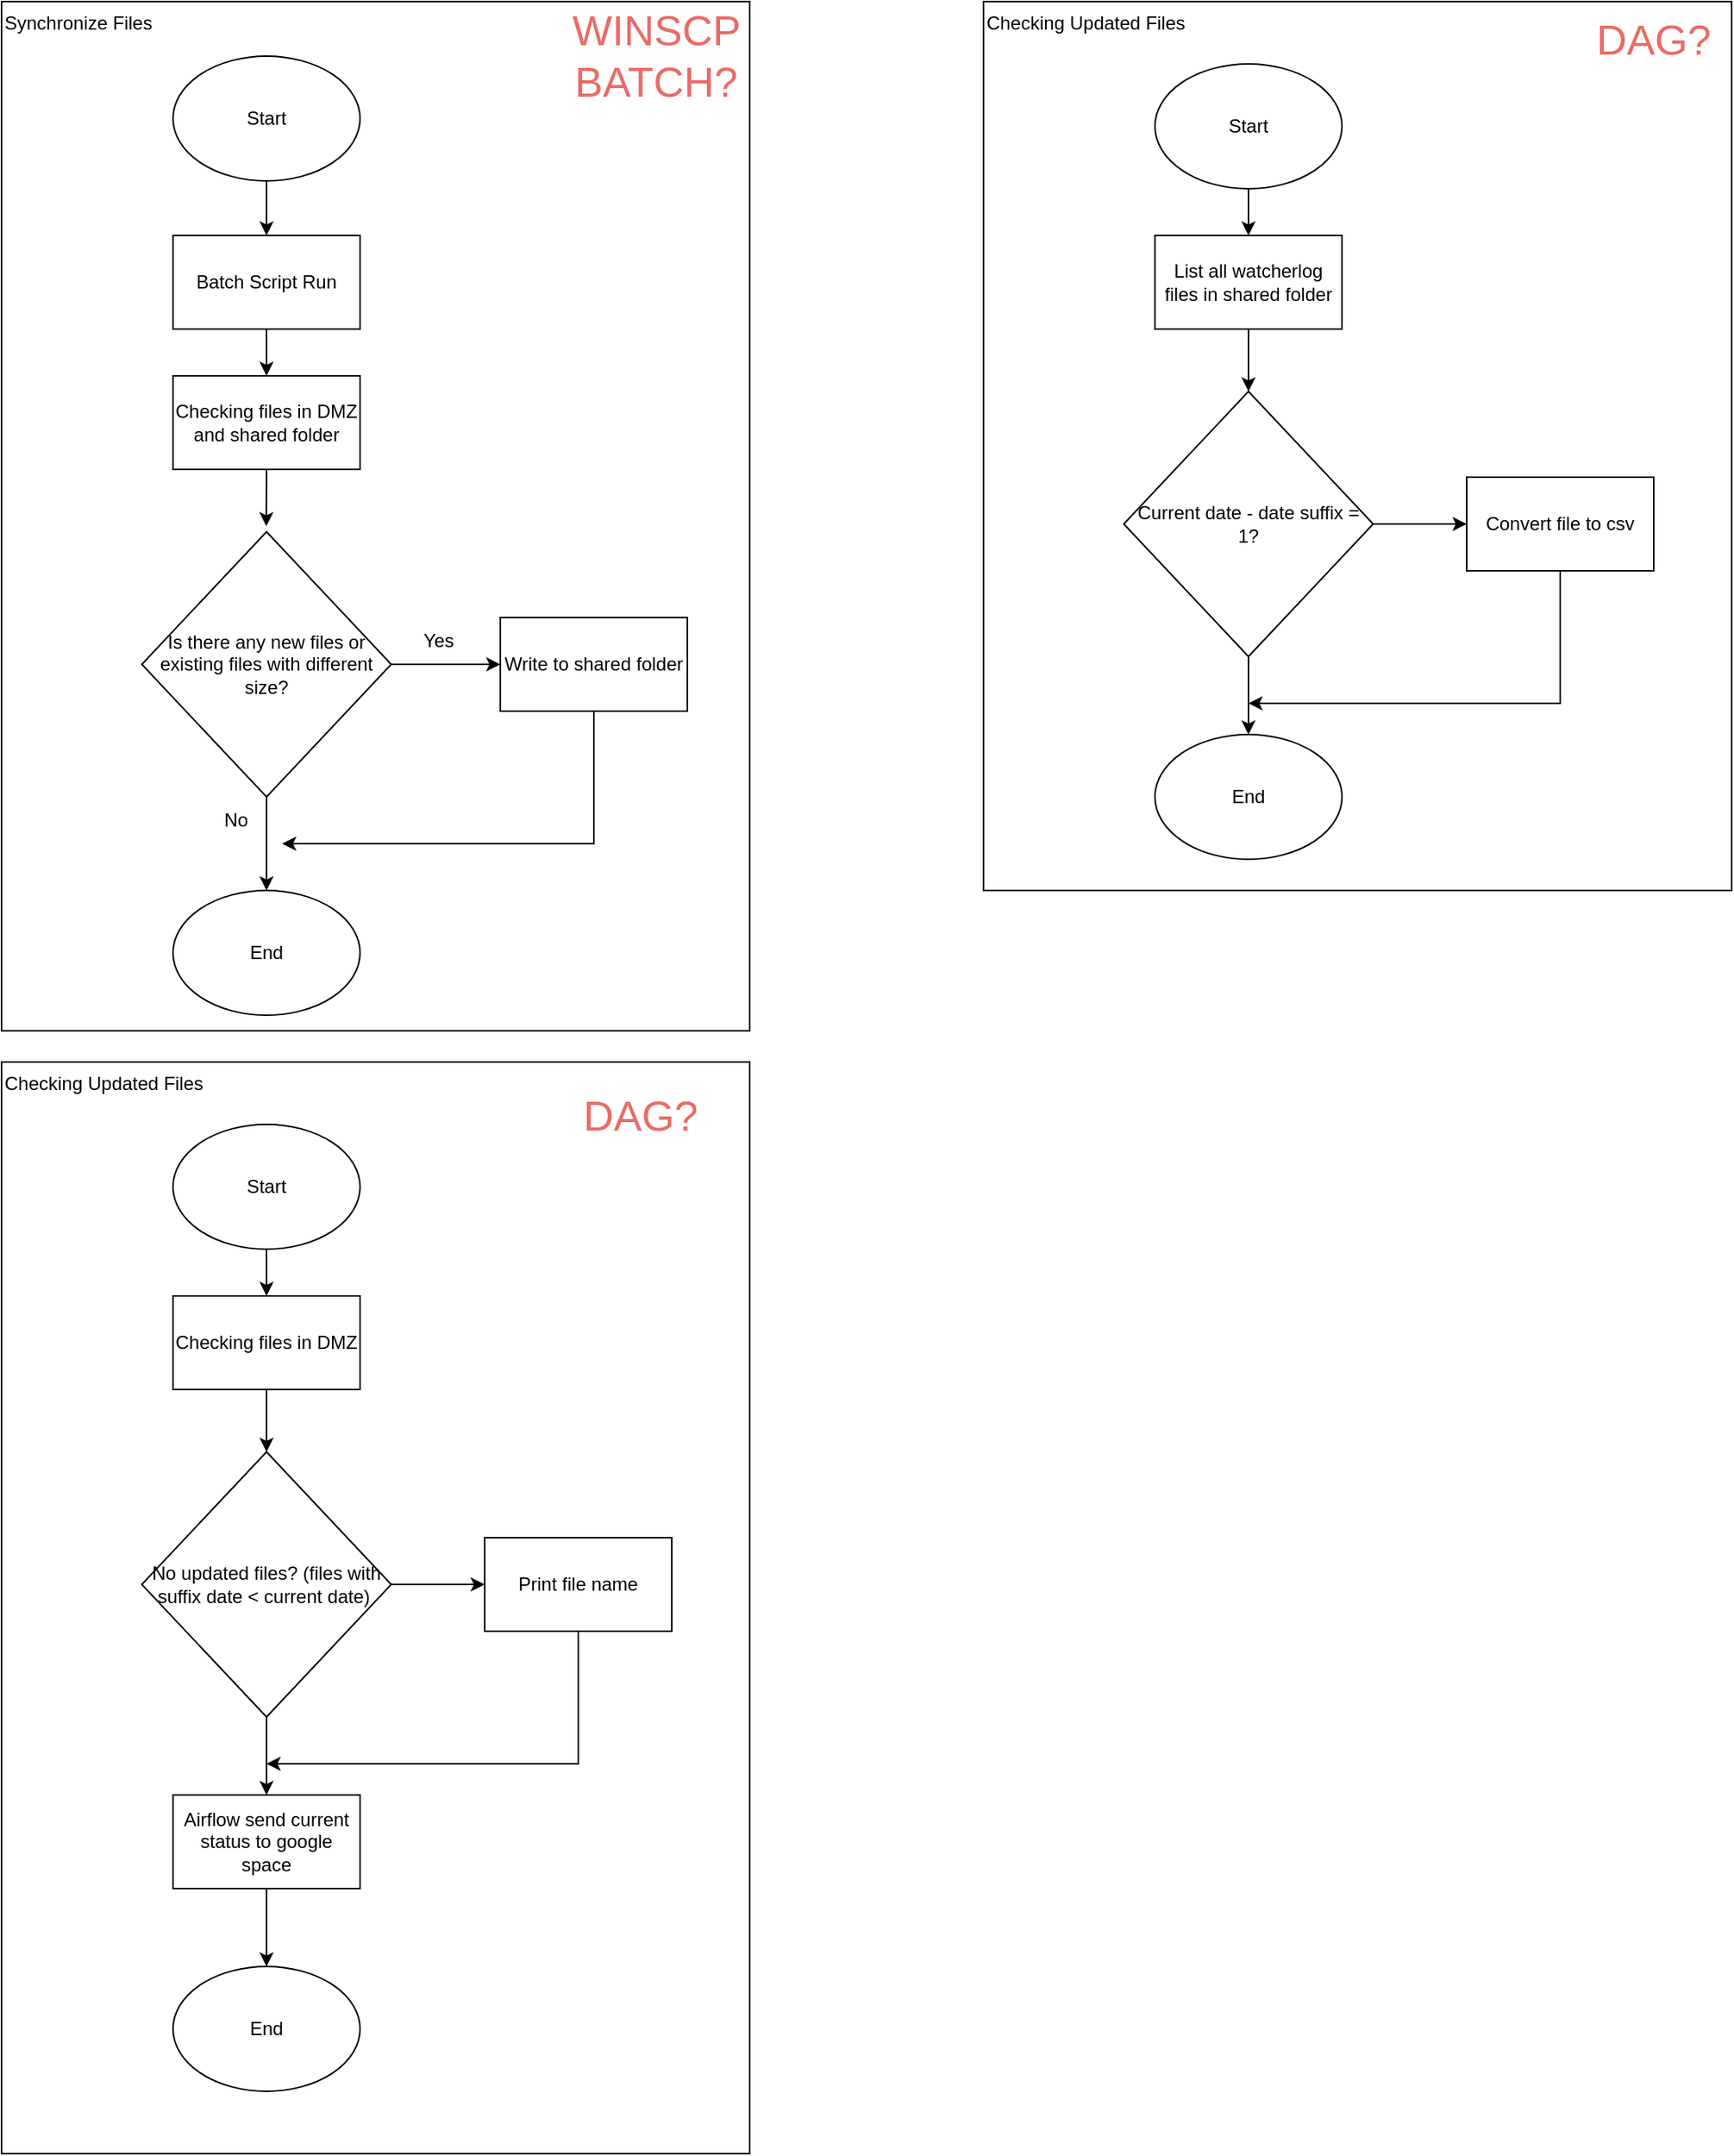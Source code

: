 <mxfile version="21.2.1" type="device" pages="2">
  <diagram name="Initial Process" id="vdaJ3EvHfCWSbSH_QDfO">
    <mxGraphModel dx="1036" dy="702" grid="1" gridSize="10" guides="1" tooltips="1" connect="1" arrows="1" fold="1" page="1" pageScale="1" pageWidth="850" pageHeight="1100" math="0" shadow="0">
      <root>
        <mxCell id="0" />
        <mxCell id="1" parent="0" />
        <mxCell id="zV9Ud5PP8url5QIXlDzG-21" value="Checking Updated Files" style="rounded=0;whiteSpace=wrap;html=1;fillColor=none;align=left;verticalAlign=top;" parent="1" vertex="1">
          <mxGeometry x="10" y="690" width="480" height="700" as="geometry" />
        </mxCell>
        <mxCell id="zV9Ud5PP8url5QIXlDzG-20" value="Synchronize Files" style="rounded=0;whiteSpace=wrap;html=1;fillColor=none;align=left;verticalAlign=top;" parent="1" vertex="1">
          <mxGeometry x="10" y="10" width="480" height="660" as="geometry" />
        </mxCell>
        <mxCell id="zV9Ud5PP8url5QIXlDzG-9" style="edgeStyle=orthogonalEdgeStyle;rounded=0;orthogonalLoop=1;jettySize=auto;html=1;exitX=0.5;exitY=1;exitDx=0;exitDy=0;entryX=0.5;entryY=0;entryDx=0;entryDy=0;" parent="1" source="zV9Ud5PP8url5QIXlDzG-2" target="zV9Ud5PP8url5QIXlDzG-4" edge="1">
          <mxGeometry relative="1" as="geometry" />
        </mxCell>
        <mxCell id="zV9Ud5PP8url5QIXlDzG-2" value="Batch Script Run" style="rounded=0;whiteSpace=wrap;html=1;" parent="1" vertex="1">
          <mxGeometry x="120" y="160" width="120" height="60" as="geometry" />
        </mxCell>
        <mxCell id="zV9Ud5PP8url5QIXlDzG-10" style="edgeStyle=orthogonalEdgeStyle;rounded=0;orthogonalLoop=1;jettySize=auto;html=1;exitX=0.5;exitY=1;exitDx=0;exitDy=0;entryX=0.499;entryY=-0.021;entryDx=0;entryDy=0;entryPerimeter=0;" parent="1" source="zV9Ud5PP8url5QIXlDzG-4" target="zV9Ud5PP8url5QIXlDzG-6" edge="1">
          <mxGeometry relative="1" as="geometry" />
        </mxCell>
        <mxCell id="zV9Ud5PP8url5QIXlDzG-4" value="Checking files in DMZ and shared folder" style="rounded=0;whiteSpace=wrap;html=1;" parent="1" vertex="1">
          <mxGeometry x="120" y="250" width="120" height="60" as="geometry" />
        </mxCell>
        <mxCell id="zV9Ud5PP8url5QIXlDzG-11" style="edgeStyle=orthogonalEdgeStyle;rounded=0;orthogonalLoop=1;jettySize=auto;html=1;exitX=1;exitY=0.5;exitDx=0;exitDy=0;entryX=0;entryY=0.5;entryDx=0;entryDy=0;" parent="1" source="zV9Ud5PP8url5QIXlDzG-6" target="zV9Ud5PP8url5QIXlDzG-8" edge="1">
          <mxGeometry relative="1" as="geometry" />
        </mxCell>
        <mxCell id="zV9Ud5PP8url5QIXlDzG-15" style="edgeStyle=orthogonalEdgeStyle;rounded=0;orthogonalLoop=1;jettySize=auto;html=1;exitX=0.5;exitY=1;exitDx=0;exitDy=0;entryX=0.5;entryY=0;entryDx=0;entryDy=0;" parent="1" source="zV9Ud5PP8url5QIXlDzG-6" target="zV9Ud5PP8url5QIXlDzG-14" edge="1">
          <mxGeometry relative="1" as="geometry" />
        </mxCell>
        <mxCell id="zV9Ud5PP8url5QIXlDzG-6" value="Is there any new files or existing files with different size?" style="rhombus;whiteSpace=wrap;html=1;" parent="1" vertex="1">
          <mxGeometry x="100" y="350" width="160" height="170" as="geometry" />
        </mxCell>
        <mxCell id="zV9Ud5PP8url5QIXlDzG-16" style="edgeStyle=orthogonalEdgeStyle;rounded=0;orthogonalLoop=1;jettySize=auto;html=1;exitX=0.5;exitY=1;exitDx=0;exitDy=0;" parent="1" source="zV9Ud5PP8url5QIXlDzG-8" edge="1">
          <mxGeometry relative="1" as="geometry">
            <mxPoint x="190" y="550" as="targetPoint" />
            <Array as="points">
              <mxPoint x="390" y="550" />
            </Array>
          </mxGeometry>
        </mxCell>
        <mxCell id="zV9Ud5PP8url5QIXlDzG-8" value="Write to shared folder" style="rounded=0;whiteSpace=wrap;html=1;" parent="1" vertex="1">
          <mxGeometry x="330" y="405" width="120" height="60" as="geometry" />
        </mxCell>
        <mxCell id="zV9Ud5PP8url5QIXlDzG-13" style="edgeStyle=orthogonalEdgeStyle;rounded=0;orthogonalLoop=1;jettySize=auto;html=1;exitX=0.5;exitY=1;exitDx=0;exitDy=0;entryX=0.5;entryY=0;entryDx=0;entryDy=0;" parent="1" source="zV9Ud5PP8url5QIXlDzG-12" target="zV9Ud5PP8url5QIXlDzG-2" edge="1">
          <mxGeometry relative="1" as="geometry" />
        </mxCell>
        <mxCell id="zV9Ud5PP8url5QIXlDzG-12" value="Start" style="ellipse;whiteSpace=wrap;html=1;" parent="1" vertex="1">
          <mxGeometry x="120" y="45" width="120" height="80" as="geometry" />
        </mxCell>
        <mxCell id="zV9Ud5PP8url5QIXlDzG-14" value="End" style="ellipse;whiteSpace=wrap;html=1;" parent="1" vertex="1">
          <mxGeometry x="120" y="580" width="120" height="80" as="geometry" />
        </mxCell>
        <mxCell id="zV9Ud5PP8url5QIXlDzG-17" value="Yes" style="text;html=1;align=center;verticalAlign=middle;resizable=0;points=[];autosize=1;strokeColor=none;fillColor=none;" parent="1" vertex="1">
          <mxGeometry x="270" y="405" width="40" height="30" as="geometry" />
        </mxCell>
        <mxCell id="zV9Ud5PP8url5QIXlDzG-18" value="No" style="text;html=1;align=center;verticalAlign=middle;resizable=0;points=[];autosize=1;strokeColor=none;fillColor=none;" parent="1" vertex="1">
          <mxGeometry x="140" y="520" width="40" height="30" as="geometry" />
        </mxCell>
        <mxCell id="zV9Ud5PP8url5QIXlDzG-24" style="edgeStyle=orthogonalEdgeStyle;rounded=0;orthogonalLoop=1;jettySize=auto;html=1;entryX=0.5;entryY=0;entryDx=0;entryDy=0;" parent="1" source="zV9Ud5PP8url5QIXlDzG-22" target="zV9Ud5PP8url5QIXlDzG-23" edge="1">
          <mxGeometry relative="1" as="geometry" />
        </mxCell>
        <mxCell id="zV9Ud5PP8url5QIXlDzG-22" value="Start" style="ellipse;whiteSpace=wrap;html=1;" parent="1" vertex="1">
          <mxGeometry x="120" y="730" width="120" height="80" as="geometry" />
        </mxCell>
        <mxCell id="zV9Ud5PP8url5QIXlDzG-26" style="edgeStyle=orthogonalEdgeStyle;rounded=0;orthogonalLoop=1;jettySize=auto;html=1;exitX=0.5;exitY=1;exitDx=0;exitDy=0;entryX=0.5;entryY=0;entryDx=0;entryDy=0;" parent="1" source="zV9Ud5PP8url5QIXlDzG-23" target="zV9Ud5PP8url5QIXlDzG-25" edge="1">
          <mxGeometry relative="1" as="geometry" />
        </mxCell>
        <mxCell id="zV9Ud5PP8url5QIXlDzG-23" value="Checking files in DMZ" style="rounded=0;whiteSpace=wrap;html=1;" parent="1" vertex="1">
          <mxGeometry x="120" y="840" width="120" height="60" as="geometry" />
        </mxCell>
        <mxCell id="zV9Ud5PP8url5QIXlDzG-28" style="edgeStyle=orthogonalEdgeStyle;rounded=0;orthogonalLoop=1;jettySize=auto;html=1;exitX=1;exitY=0.5;exitDx=0;exitDy=0;entryX=0;entryY=0.5;entryDx=0;entryDy=0;" parent="1" source="zV9Ud5PP8url5QIXlDzG-25" target="zV9Ud5PP8url5QIXlDzG-27" edge="1">
          <mxGeometry relative="1" as="geometry" />
        </mxCell>
        <mxCell id="zV9Ud5PP8url5QIXlDzG-31" style="edgeStyle=orthogonalEdgeStyle;rounded=0;orthogonalLoop=1;jettySize=auto;html=1;exitX=0.5;exitY=1;exitDx=0;exitDy=0;entryX=0.5;entryY=0;entryDx=0;entryDy=0;" parent="1" source="zV9Ud5PP8url5QIXlDzG-25" target="zV9Ud5PP8url5QIXlDzG-30" edge="1">
          <mxGeometry relative="1" as="geometry" />
        </mxCell>
        <mxCell id="zV9Ud5PP8url5QIXlDzG-25" value="No updated files? (files with suffix date &amp;lt; current date)&amp;nbsp;" style="rhombus;whiteSpace=wrap;html=1;" parent="1" vertex="1">
          <mxGeometry x="100" y="940" width="160" height="170" as="geometry" />
        </mxCell>
        <mxCell id="zV9Ud5PP8url5QIXlDzG-33" style="edgeStyle=orthogonalEdgeStyle;rounded=0;orthogonalLoop=1;jettySize=auto;html=1;exitX=0.5;exitY=1;exitDx=0;exitDy=0;" parent="1" source="zV9Ud5PP8url5QIXlDzG-27" edge="1">
          <mxGeometry relative="1" as="geometry">
            <mxPoint x="180" y="1140" as="targetPoint" />
            <Array as="points">
              <mxPoint x="380" y="1140" />
            </Array>
          </mxGeometry>
        </mxCell>
        <mxCell id="zV9Ud5PP8url5QIXlDzG-27" value="Print file name" style="rounded=0;whiteSpace=wrap;html=1;" parent="1" vertex="1">
          <mxGeometry x="320" y="995" width="120" height="60" as="geometry" />
        </mxCell>
        <mxCell id="zV9Ud5PP8url5QIXlDzG-29" value="End" style="ellipse;whiteSpace=wrap;html=1;" parent="1" vertex="1">
          <mxGeometry x="120" y="1270" width="120" height="80" as="geometry" />
        </mxCell>
        <mxCell id="zV9Ud5PP8url5QIXlDzG-32" style="edgeStyle=orthogonalEdgeStyle;rounded=0;orthogonalLoop=1;jettySize=auto;html=1;exitX=0.5;exitY=1;exitDx=0;exitDy=0;entryX=0.5;entryY=0;entryDx=0;entryDy=0;" parent="1" source="zV9Ud5PP8url5QIXlDzG-30" target="zV9Ud5PP8url5QIXlDzG-29" edge="1">
          <mxGeometry relative="1" as="geometry" />
        </mxCell>
        <mxCell id="zV9Ud5PP8url5QIXlDzG-30" value="Airflow send current status to google space" style="rounded=0;whiteSpace=wrap;html=1;" parent="1" vertex="1">
          <mxGeometry x="120" y="1160" width="120" height="60" as="geometry" />
        </mxCell>
        <mxCell id="7VDQsJz9bwBP_WR-1ecP-2" value="Checking Updated Files" style="rounded=0;whiteSpace=wrap;html=1;fillColor=none;align=left;verticalAlign=top;" parent="1" vertex="1">
          <mxGeometry x="640" y="10" width="480" height="570" as="geometry" />
        </mxCell>
        <mxCell id="7VDQsJz9bwBP_WR-1ecP-3" style="edgeStyle=orthogonalEdgeStyle;rounded=0;orthogonalLoop=1;jettySize=auto;html=1;entryX=0.5;entryY=0;entryDx=0;entryDy=0;" parent="1" source="7VDQsJz9bwBP_WR-1ecP-4" target="7VDQsJz9bwBP_WR-1ecP-6" edge="1">
          <mxGeometry relative="1" as="geometry" />
        </mxCell>
        <mxCell id="7VDQsJz9bwBP_WR-1ecP-4" value="Start" style="ellipse;whiteSpace=wrap;html=1;" parent="1" vertex="1">
          <mxGeometry x="750" y="50" width="120" height="80" as="geometry" />
        </mxCell>
        <mxCell id="7VDQsJz9bwBP_WR-1ecP-5" style="edgeStyle=orthogonalEdgeStyle;rounded=0;orthogonalLoop=1;jettySize=auto;html=1;exitX=0.5;exitY=1;exitDx=0;exitDy=0;entryX=0.5;entryY=0;entryDx=0;entryDy=0;" parent="1" source="7VDQsJz9bwBP_WR-1ecP-6" target="7VDQsJz9bwBP_WR-1ecP-9" edge="1">
          <mxGeometry relative="1" as="geometry" />
        </mxCell>
        <mxCell id="7VDQsJz9bwBP_WR-1ecP-6" value="List all watcherlog files in shared folder" style="rounded=0;whiteSpace=wrap;html=1;" parent="1" vertex="1">
          <mxGeometry x="750" y="160" width="120" height="60" as="geometry" />
        </mxCell>
        <mxCell id="7VDQsJz9bwBP_WR-1ecP-7" style="edgeStyle=orthogonalEdgeStyle;rounded=0;orthogonalLoop=1;jettySize=auto;html=1;exitX=1;exitY=0.5;exitDx=0;exitDy=0;entryX=0;entryY=0.5;entryDx=0;entryDy=0;" parent="1" source="7VDQsJz9bwBP_WR-1ecP-9" target="7VDQsJz9bwBP_WR-1ecP-11" edge="1">
          <mxGeometry relative="1" as="geometry" />
        </mxCell>
        <mxCell id="7VDQsJz9bwBP_WR-1ecP-8" style="edgeStyle=orthogonalEdgeStyle;rounded=0;orthogonalLoop=1;jettySize=auto;html=1;exitX=0.5;exitY=1;exitDx=0;exitDy=0;entryX=0.5;entryY=0;entryDx=0;entryDy=0;" parent="1" source="7VDQsJz9bwBP_WR-1ecP-9" edge="1">
          <mxGeometry relative="1" as="geometry">
            <mxPoint x="810" y="480" as="targetPoint" />
          </mxGeometry>
        </mxCell>
        <mxCell id="7VDQsJz9bwBP_WR-1ecP-9" value="Current date - date suffix = 1?" style="rhombus;whiteSpace=wrap;html=1;" parent="1" vertex="1">
          <mxGeometry x="730" y="260" width="160" height="170" as="geometry" />
        </mxCell>
        <mxCell id="7VDQsJz9bwBP_WR-1ecP-10" style="edgeStyle=orthogonalEdgeStyle;rounded=0;orthogonalLoop=1;jettySize=auto;html=1;exitX=0.5;exitY=1;exitDx=0;exitDy=0;" parent="1" source="7VDQsJz9bwBP_WR-1ecP-11" edge="1">
          <mxGeometry relative="1" as="geometry">
            <mxPoint x="810" y="460" as="targetPoint" />
            <Array as="points">
              <mxPoint x="1010" y="460" />
            </Array>
          </mxGeometry>
        </mxCell>
        <mxCell id="7VDQsJz9bwBP_WR-1ecP-11" value="Convert file to csv" style="rounded=0;whiteSpace=wrap;html=1;" parent="1" vertex="1">
          <mxGeometry x="950" y="315" width="120" height="60" as="geometry" />
        </mxCell>
        <mxCell id="7VDQsJz9bwBP_WR-1ecP-12" value="End" style="ellipse;whiteSpace=wrap;html=1;" parent="1" vertex="1">
          <mxGeometry x="750" y="480" width="120" height="80" as="geometry" />
        </mxCell>
        <mxCell id="NMtyrQL3O0y4Qn0YQAsl-1" value="DAG?" style="text;html=1;strokeColor=none;fillColor=none;align=center;verticalAlign=middle;whiteSpace=wrap;rounded=0;fontSize=27;fontColor=#EA6B66;" parent="1" vertex="1">
          <mxGeometry x="390" y="710" width="60" height="30" as="geometry" />
        </mxCell>
        <mxCell id="NMtyrQL3O0y4Qn0YQAsl-3" value="DAG?" style="text;html=1;strokeColor=none;fillColor=none;align=center;verticalAlign=middle;whiteSpace=wrap;rounded=0;fontSize=27;fontColor=#EA6B66;" parent="1" vertex="1">
          <mxGeometry x="1040" y="20" width="60" height="30" as="geometry" />
        </mxCell>
        <mxCell id="NMtyrQL3O0y4Qn0YQAsl-4" value="WINSCP BATCH?" style="text;html=1;strokeColor=none;fillColor=none;align=center;verticalAlign=middle;whiteSpace=wrap;rounded=0;fontSize=27;fontColor=#EA6B66;" parent="1" vertex="1">
          <mxGeometry x="400" y="30" width="60" height="30" as="geometry" />
        </mxCell>
        <mxCell id="NMtyrQL3O0y4Qn0YQAsl-5" style="edgeStyle=orthogonalEdgeStyle;rounded=0;orthogonalLoop=1;jettySize=auto;html=1;exitX=0.5;exitY=1;exitDx=0;exitDy=0;" parent="1" source="NMtyrQL3O0y4Qn0YQAsl-4" target="NMtyrQL3O0y4Qn0YQAsl-4" edge="1">
          <mxGeometry relative="1" as="geometry" />
        </mxCell>
      </root>
    </mxGraphModel>
  </diagram>
  <diagram id="x7SjIeu34DlpcM9M73_w" name="Adjusted Process">
    <mxGraphModel dx="1036" dy="702" grid="1" gridSize="10" guides="1" tooltips="1" connect="1" arrows="1" fold="1" page="1" pageScale="1" pageWidth="827" pageHeight="1169" math="0" shadow="0">
      <root>
        <mxCell id="0" />
        <mxCell id="1" parent="0" />
        <mxCell id="oZAJdFqKgLhSF2tD3cAe-1" style="edgeStyle=orthogonalEdgeStyle;rounded=0;orthogonalLoop=1;jettySize=auto;html=1;exitX=1;exitY=0.5;exitDx=0;exitDy=0;entryX=0;entryY=0.5;entryDx=0;entryDy=0;startArrow=classic;startFill=1;" parent="1" source="F6AS2_zNUB0fPVcHo_s6-1" target="F6AS2_zNUB0fPVcHo_s6-2" edge="1">
          <mxGeometry relative="1" as="geometry" />
        </mxCell>
        <mxCell id="F6AS2_zNUB0fPVcHo_s6-1" value="DMZ" style="rounded=0;whiteSpace=wrap;html=1;" parent="1" vertex="1">
          <mxGeometry x="80" y="160" width="120" height="60" as="geometry" />
        </mxCell>
        <mxCell id="oZAJdFqKgLhSF2tD3cAe-2" style="edgeStyle=orthogonalEdgeStyle;rounded=0;orthogonalLoop=1;jettySize=auto;html=1;exitX=0.5;exitY=1;exitDx=0;exitDy=0;entryX=0.5;entryY=0;entryDx=0;entryDy=0;startArrow=classic;startFill=1;" parent="1" source="F6AS2_zNUB0fPVcHo_s6-2" target="F6AS2_zNUB0fPVcHo_s6-3" edge="1">
          <mxGeometry relative="1" as="geometry" />
        </mxCell>
        <mxCell id="F6AS2_zNUB0fPVcHo_s6-2" value="CADIT-VM&lt;br&gt;(192.168.7.102)" style="rounded=0;whiteSpace=wrap;html=1;" parent="1" vertex="1">
          <mxGeometry x="280" y="160" width="120" height="60" as="geometry" />
        </mxCell>
        <mxCell id="F6AS2_zNUB0fPVcHo_s6-3" value="Shared Folder&lt;br&gt;(10.2.20.16)" style="rounded=0;whiteSpace=wrap;html=1;" parent="1" vertex="1">
          <mxGeometry x="280" y="270" width="120" height="60" as="geometry" />
        </mxCell>
        <mxCell id="oZAJdFqKgLhSF2tD3cAe-3" value="vault.caditglobal.com*&lt;br&gt;(192.168.9.4)" style="rounded=0;whiteSpace=wrap;html=1;" parent="1" vertex="1">
          <mxGeometry x="480" y="161" width="120" height="60" as="geometry" />
        </mxCell>
        <mxCell id="oZAJdFqKgLhSF2tD3cAe-4" style="edgeStyle=orthogonalEdgeStyle;rounded=0;orthogonalLoop=1;jettySize=auto;html=1;exitX=1;exitY=0.5;exitDx=0;exitDy=0;entryX=0;entryY=0.5;entryDx=0;entryDy=0;" parent="1" source="F6AS2_zNUB0fPVcHo_s6-2" target="oZAJdFqKgLhSF2tD3cAe-3" edge="1">
          <mxGeometry relative="1" as="geometry" />
        </mxCell>
        <mxCell id="oZAJdFqKgLhSF2tD3cAe-6" value="1" style="ellipse;whiteSpace=wrap;html=1;aspect=fixed;fillColor=#f8cecc;strokeColor=#b85450;" parent="1" vertex="1">
          <mxGeometry x="226" y="145" width="30" height="30" as="geometry" />
        </mxCell>
        <mxCell id="oZAJdFqKgLhSF2tD3cAe-7" value="2" style="ellipse;whiteSpace=wrap;html=1;aspect=fixed;fillColor=#f8cecc;strokeColor=#b85450;" parent="1" vertex="1">
          <mxGeometry x="350" y="230" width="30" height="30" as="geometry" />
        </mxCell>
        <mxCell id="oZAJdFqKgLhSF2tD3cAe-8" value="4" style="ellipse;whiteSpace=wrap;html=1;aspect=fixed;fillColor=#f8cecc;strokeColor=#b85450;" parent="1" vertex="1">
          <mxGeometry x="445" y="155" width="30" height="30" as="geometry" />
        </mxCell>
        <mxCell id="OUDLL9XDyHF0HaofUt9m-1" value="SQL Server&lt;br&gt;(192.168.7.102)" style="shape=cylinder3;whiteSpace=wrap;html=1;boundedLbl=1;backgroundOutline=1;size=15;" parent="1" vertex="1">
          <mxGeometry x="495" y="251" width="90" height="110" as="geometry" />
        </mxCell>
        <mxCell id="OUDLL9XDyHF0HaofUt9m-2" style="edgeStyle=orthogonalEdgeStyle;rounded=0;orthogonalLoop=1;jettySize=auto;html=1;exitX=1;exitY=0.5;exitDx=0;exitDy=0;entryX=0;entryY=0.5;entryDx=0;entryDy=0;entryPerimeter=0;" parent="1" source="F6AS2_zNUB0fPVcHo_s6-2" target="OUDLL9XDyHF0HaofUt9m-1" edge="1">
          <mxGeometry relative="1" as="geometry">
            <Array as="points">
              <mxPoint x="440" y="190" />
              <mxPoint x="440" y="306" />
            </Array>
          </mxGeometry>
        </mxCell>
        <mxCell id="OUDLL9XDyHF0HaofUt9m-3" value="5" style="ellipse;whiteSpace=wrap;html=1;aspect=fixed;fillColor=#f8cecc;strokeColor=#b85450;" parent="1" vertex="1">
          <mxGeometry x="445" y="271" width="30" height="30" as="geometry" />
        </mxCell>
        <mxCell id="OUDLL9XDyHF0HaofUt9m-4" value="Webhooks" style="rounded=0;whiteSpace=wrap;html=1;" parent="1" vertex="1">
          <mxGeometry x="480" y="50" width="120" height="60" as="geometry" />
        </mxCell>
        <mxCell id="OUDLL9XDyHF0HaofUt9m-5" style="edgeStyle=orthogonalEdgeStyle;rounded=0;orthogonalLoop=1;jettySize=auto;html=1;exitX=1;exitY=0.5;exitDx=0;exitDy=0;entryX=0;entryY=0.5;entryDx=0;entryDy=0;" parent="1" source="F6AS2_zNUB0fPVcHo_s6-2" target="OUDLL9XDyHF0HaofUt9m-4" edge="1">
          <mxGeometry relative="1" as="geometry" />
        </mxCell>
        <mxCell id="OUDLL9XDyHF0HaofUt9m-6" value="3" style="ellipse;whiteSpace=wrap;html=1;aspect=fixed;fillColor=#f8cecc;strokeColor=#b85450;" parent="1" vertex="1">
          <mxGeometry x="445" y="40" width="30" height="30" as="geometry" />
        </mxCell>
        <mxCell id="k00l9TckaIFMFNBVJF71-1" value="Checking Updated Files" style="rounded=0;whiteSpace=wrap;html=1;fillColor=none;align=left;verticalAlign=top;" parent="1" vertex="1">
          <mxGeometry x="1241" y="40" width="480" height="960" as="geometry" />
        </mxCell>
        <mxCell id="k00l9TckaIFMFNBVJF71-2" value="Synchronize Files" style="rounded=0;whiteSpace=wrap;html=1;fillColor=none;align=left;verticalAlign=top;" parent="1" vertex="1">
          <mxGeometry x="680" y="40" width="480" height="960" as="geometry" />
        </mxCell>
        <mxCell id="k00l9TckaIFMFNBVJF71-3" style="edgeStyle=orthogonalEdgeStyle;rounded=0;orthogonalLoop=1;jettySize=auto;html=1;exitX=0.5;exitY=1;exitDx=0;exitDy=0;entryX=0.5;entryY=0;entryDx=0;entryDy=0;" parent="1" source="k00l9TckaIFMFNBVJF71-4" target="k00l9TckaIFMFNBVJF71-6" edge="1">
          <mxGeometry relative="1" as="geometry" />
        </mxCell>
        <mxCell id="k00l9TckaIFMFNBVJF71-4" value="Batch Script Run" style="rounded=0;whiteSpace=wrap;html=1;" parent="1" vertex="1">
          <mxGeometry x="790" y="190" width="120" height="60" as="geometry" />
        </mxCell>
        <mxCell id="k00l9TckaIFMFNBVJF71-5" style="edgeStyle=orthogonalEdgeStyle;rounded=0;orthogonalLoop=1;jettySize=auto;html=1;exitX=0.5;exitY=1;exitDx=0;exitDy=0;entryX=0.499;entryY=-0.021;entryDx=0;entryDy=0;entryPerimeter=0;" parent="1" source="k00l9TckaIFMFNBVJF71-6" target="k00l9TckaIFMFNBVJF71-9" edge="1">
          <mxGeometry relative="1" as="geometry" />
        </mxCell>
        <mxCell id="k00l9TckaIFMFNBVJF71-6" value="Checking files in DMZ and shared folder" style="rounded=0;whiteSpace=wrap;html=1;" parent="1" vertex="1">
          <mxGeometry x="790" y="280" width="120" height="60" as="geometry" />
        </mxCell>
        <mxCell id="k00l9TckaIFMFNBVJF71-7" style="edgeStyle=orthogonalEdgeStyle;rounded=0;orthogonalLoop=1;jettySize=auto;html=1;exitX=1;exitY=0.5;exitDx=0;exitDy=0;entryX=0;entryY=0.5;entryDx=0;entryDy=0;" parent="1" source="k00l9TckaIFMFNBVJF71-9" target="k00l9TckaIFMFNBVJF71-11" edge="1">
          <mxGeometry relative="1" as="geometry" />
        </mxCell>
        <mxCell id="k00l9TckaIFMFNBVJF71-8" style="edgeStyle=orthogonalEdgeStyle;rounded=0;orthogonalLoop=1;jettySize=auto;html=1;exitX=0.5;exitY=1;exitDx=0;exitDy=0;" parent="1" source="k00l9TckaIFMFNBVJF71-9" target="k00l9TckaIFMFNBVJF71-47" edge="1">
          <mxGeometry relative="1" as="geometry">
            <mxPoint x="850" y="650" as="targetPoint" />
          </mxGeometry>
        </mxCell>
        <mxCell id="k00l9TckaIFMFNBVJF71-9" value="Is there any new files or existing files with different size?" style="rhombus;whiteSpace=wrap;html=1;" parent="1" vertex="1">
          <mxGeometry x="770" y="380" width="160" height="170" as="geometry" />
        </mxCell>
        <mxCell id="k00l9TckaIFMFNBVJF71-10" style="edgeStyle=orthogonalEdgeStyle;rounded=0;orthogonalLoop=1;jettySize=auto;html=1;exitX=0.5;exitY=1;exitDx=0;exitDy=0;" parent="1" source="k00l9TckaIFMFNBVJF71-11" target="k00l9TckaIFMFNBVJF71-60" edge="1">
          <mxGeometry relative="1" as="geometry">
            <mxPoint x="860" y="580" as="targetPoint" />
            <Array as="points" />
          </mxGeometry>
        </mxCell>
        <mxCell id="k00l9TckaIFMFNBVJF71-11" value="Copy archived files" style="rounded=0;whiteSpace=wrap;html=1;" parent="1" vertex="1">
          <mxGeometry x="1000" y="435" width="120" height="60" as="geometry" />
        </mxCell>
        <mxCell id="k00l9TckaIFMFNBVJF71-12" style="edgeStyle=orthogonalEdgeStyle;rounded=0;orthogonalLoop=1;jettySize=auto;html=1;exitX=0.5;exitY=1;exitDx=0;exitDy=0;entryX=0.5;entryY=0;entryDx=0;entryDy=0;" parent="1" source="k00l9TckaIFMFNBVJF71-13" target="k00l9TckaIFMFNBVJF71-4" edge="1">
          <mxGeometry relative="1" as="geometry" />
        </mxCell>
        <mxCell id="k00l9TckaIFMFNBVJF71-13" value="Start" style="ellipse;whiteSpace=wrap;html=1;" parent="1" vertex="1">
          <mxGeometry x="790" y="75" width="120" height="80" as="geometry" />
        </mxCell>
        <mxCell id="k00l9TckaIFMFNBVJF71-14" value="End" style="ellipse;whiteSpace=wrap;html=1;" parent="1" vertex="1">
          <mxGeometry x="790" y="770" width="120" height="80" as="geometry" />
        </mxCell>
        <mxCell id="k00l9TckaIFMFNBVJF71-15" value="Yes" style="text;html=1;align=center;verticalAlign=middle;resizable=0;points=[];autosize=1;strokeColor=none;fillColor=none;" parent="1" vertex="1">
          <mxGeometry x="940" y="435" width="40" height="30" as="geometry" />
        </mxCell>
        <mxCell id="k00l9TckaIFMFNBVJF71-16" value="No" style="text;html=1;align=center;verticalAlign=middle;resizable=0;points=[];autosize=1;strokeColor=none;fillColor=none;" parent="1" vertex="1">
          <mxGeometry x="810" y="550" width="40" height="30" as="geometry" />
        </mxCell>
        <mxCell id="k00l9TckaIFMFNBVJF71-17" style="edgeStyle=orthogonalEdgeStyle;rounded=0;orthogonalLoop=1;jettySize=auto;html=1;entryX=0.5;entryY=0;entryDx=0;entryDy=0;" parent="1" source="k00l9TckaIFMFNBVJF71-18" target="k00l9TckaIFMFNBVJF71-20" edge="1">
          <mxGeometry relative="1" as="geometry" />
        </mxCell>
        <mxCell id="k00l9TckaIFMFNBVJF71-18" value="Start" style="ellipse;whiteSpace=wrap;html=1;" parent="1" vertex="1">
          <mxGeometry x="1351" y="80" width="120" height="80" as="geometry" />
        </mxCell>
        <mxCell id="k00l9TckaIFMFNBVJF71-19" style="edgeStyle=orthogonalEdgeStyle;rounded=0;orthogonalLoop=1;jettySize=auto;html=1;exitX=0.5;exitY=1;exitDx=0;exitDy=0;entryX=0.5;entryY=0;entryDx=0;entryDy=0;" parent="1" source="k00l9TckaIFMFNBVJF71-20" target="k00l9TckaIFMFNBVJF71-23" edge="1">
          <mxGeometry relative="1" as="geometry" />
        </mxCell>
        <mxCell id="k00l9TckaIFMFNBVJF71-20" value="Checking files in DMZ" style="rounded=0;whiteSpace=wrap;html=1;" parent="1" vertex="1">
          <mxGeometry x="1351" y="190" width="120" height="60" as="geometry" />
        </mxCell>
        <mxCell id="k00l9TckaIFMFNBVJF71-21" style="edgeStyle=orthogonalEdgeStyle;rounded=0;orthogonalLoop=1;jettySize=auto;html=1;exitX=1;exitY=0.5;exitDx=0;exitDy=0;entryX=0;entryY=0.5;entryDx=0;entryDy=0;" parent="1" source="k00l9TckaIFMFNBVJF71-23" target="k00l9TckaIFMFNBVJF71-25" edge="1">
          <mxGeometry relative="1" as="geometry" />
        </mxCell>
        <mxCell id="k00l9TckaIFMFNBVJF71-22" style="edgeStyle=orthogonalEdgeStyle;rounded=0;orthogonalLoop=1;jettySize=auto;html=1;exitX=0.5;exitY=1;exitDx=0;exitDy=0;entryX=0.5;entryY=0;entryDx=0;entryDy=0;" parent="1" source="k00l9TckaIFMFNBVJF71-23" target="k00l9TckaIFMFNBVJF71-28" edge="1">
          <mxGeometry relative="1" as="geometry" />
        </mxCell>
        <mxCell id="k00l9TckaIFMFNBVJF71-23" value="No updated files? (files with suffix date &amp;lt; current date)&amp;nbsp;" style="rhombus;whiteSpace=wrap;html=1;" parent="1" vertex="1">
          <mxGeometry x="1331" y="290" width="160" height="170" as="geometry" />
        </mxCell>
        <mxCell id="k00l9TckaIFMFNBVJF71-24" style="edgeStyle=orthogonalEdgeStyle;rounded=0;orthogonalLoop=1;jettySize=auto;html=1;exitX=0.5;exitY=1;exitDx=0;exitDy=0;" parent="1" source="k00l9TckaIFMFNBVJF71-25" edge="1">
          <mxGeometry relative="1" as="geometry">
            <mxPoint x="1411" y="490" as="targetPoint" />
            <Array as="points">
              <mxPoint x="1611" y="490" />
            </Array>
          </mxGeometry>
        </mxCell>
        <mxCell id="k00l9TckaIFMFNBVJF71-25" value="Print file name" style="rounded=0;whiteSpace=wrap;html=1;" parent="1" vertex="1">
          <mxGeometry x="1551" y="345" width="120" height="60" as="geometry" />
        </mxCell>
        <mxCell id="k00l9TckaIFMFNBVJF71-26" value="End" style="ellipse;whiteSpace=wrap;html=1;" parent="1" vertex="1">
          <mxGeometry x="1351" y="840" width="120" height="80" as="geometry" />
        </mxCell>
        <mxCell id="k00l9TckaIFMFNBVJF71-51" style="edgeStyle=orthogonalEdgeStyle;rounded=0;orthogonalLoop=1;jettySize=auto;html=1;exitX=0.5;exitY=1;exitDx=0;exitDy=0;entryX=0.5;entryY=0;entryDx=0;entryDy=0;" parent="1" source="k00l9TckaIFMFNBVJF71-28" target="k00l9TckaIFMFNBVJF71-50" edge="1">
          <mxGeometry relative="1" as="geometry" />
        </mxCell>
        <mxCell id="k00l9TckaIFMFNBVJF71-28" value="Airflow send current status to google space" style="rounded=0;whiteSpace=wrap;html=1;" parent="1" vertex="1">
          <mxGeometry x="1351" y="510" width="120" height="60" as="geometry" />
        </mxCell>
        <mxCell id="k00l9TckaIFMFNBVJF71-29" value="Checking Updated Files" style="rounded=0;whiteSpace=wrap;html=1;fillColor=none;align=left;verticalAlign=top;" parent="1" vertex="1">
          <mxGeometry x="1840" y="40" width="480" height="570" as="geometry" />
        </mxCell>
        <mxCell id="k00l9TckaIFMFNBVJF71-30" style="edgeStyle=orthogonalEdgeStyle;rounded=0;orthogonalLoop=1;jettySize=auto;html=1;entryX=0.5;entryY=0;entryDx=0;entryDy=0;" parent="1" source="k00l9TckaIFMFNBVJF71-31" target="k00l9TckaIFMFNBVJF71-33" edge="1">
          <mxGeometry relative="1" as="geometry" />
        </mxCell>
        <mxCell id="k00l9TckaIFMFNBVJF71-31" value="Start" style="ellipse;whiteSpace=wrap;html=1;" parent="1" vertex="1">
          <mxGeometry x="1950" y="80" width="120" height="80" as="geometry" />
        </mxCell>
        <mxCell id="k00l9TckaIFMFNBVJF71-32" style="edgeStyle=orthogonalEdgeStyle;rounded=0;orthogonalLoop=1;jettySize=auto;html=1;exitX=0.5;exitY=1;exitDx=0;exitDy=0;entryX=0.5;entryY=0;entryDx=0;entryDy=0;" parent="1" source="k00l9TckaIFMFNBVJF71-33" target="k00l9TckaIFMFNBVJF71-36" edge="1">
          <mxGeometry relative="1" as="geometry" />
        </mxCell>
        <mxCell id="k00l9TckaIFMFNBVJF71-33" value="List all watcherlog files in shared folder" style="rounded=0;whiteSpace=wrap;html=1;" parent="1" vertex="1">
          <mxGeometry x="1950" y="190" width="120" height="60" as="geometry" />
        </mxCell>
        <mxCell id="k00l9TckaIFMFNBVJF71-34" style="edgeStyle=orthogonalEdgeStyle;rounded=0;orthogonalLoop=1;jettySize=auto;html=1;exitX=1;exitY=0.5;exitDx=0;exitDy=0;entryX=0;entryY=0.5;entryDx=0;entryDy=0;" parent="1" source="k00l9TckaIFMFNBVJF71-36" target="k00l9TckaIFMFNBVJF71-38" edge="1">
          <mxGeometry relative="1" as="geometry" />
        </mxCell>
        <mxCell id="k00l9TckaIFMFNBVJF71-35" style="edgeStyle=orthogonalEdgeStyle;rounded=0;orthogonalLoop=1;jettySize=auto;html=1;exitX=0.5;exitY=1;exitDx=0;exitDy=0;entryX=0.5;entryY=0;entryDx=0;entryDy=0;" parent="1" source="k00l9TckaIFMFNBVJF71-36" edge="1">
          <mxGeometry relative="1" as="geometry">
            <mxPoint x="2010" y="510" as="targetPoint" />
          </mxGeometry>
        </mxCell>
        <mxCell id="k00l9TckaIFMFNBVJF71-36" value="Current date - date suffix = 1?" style="rhombus;whiteSpace=wrap;html=1;" parent="1" vertex="1">
          <mxGeometry x="1930" y="290" width="160" height="170" as="geometry" />
        </mxCell>
        <mxCell id="k00l9TckaIFMFNBVJF71-37" style="edgeStyle=orthogonalEdgeStyle;rounded=0;orthogonalLoop=1;jettySize=auto;html=1;exitX=0.5;exitY=1;exitDx=0;exitDy=0;" parent="1" source="k00l9TckaIFMFNBVJF71-38" edge="1">
          <mxGeometry relative="1" as="geometry">
            <mxPoint x="2010" y="490" as="targetPoint" />
            <Array as="points">
              <mxPoint x="2210" y="490" />
            </Array>
          </mxGeometry>
        </mxCell>
        <mxCell id="k00l9TckaIFMFNBVJF71-38" value="Convert file to csv" style="rounded=0;whiteSpace=wrap;html=1;" parent="1" vertex="1">
          <mxGeometry x="2150" y="345" width="120" height="60" as="geometry" />
        </mxCell>
        <mxCell id="k00l9TckaIFMFNBVJF71-39" value="End" style="ellipse;whiteSpace=wrap;html=1;" parent="1" vertex="1">
          <mxGeometry x="1950" y="510" width="120" height="80" as="geometry" />
        </mxCell>
        <mxCell id="k00l9TckaIFMFNBVJF71-40" value="3" style="text;html=1;strokeColor=none;fillColor=none;align=center;verticalAlign=middle;whiteSpace=wrap;rounded=0;fontSize=27;fontColor=#EA6B66;" parent="1" vertex="1">
          <mxGeometry x="1621" y="60" width="60" height="30" as="geometry" />
        </mxCell>
        <mxCell id="k00l9TckaIFMFNBVJF71-41" value="2 &amp;amp; 4" style="text;html=1;strokeColor=none;fillColor=none;align=center;verticalAlign=middle;whiteSpace=wrap;rounded=0;fontSize=27;fontColor=#EA6B66;" parent="1" vertex="1">
          <mxGeometry x="2220" y="50" width="80" height="30" as="geometry" />
        </mxCell>
        <mxCell id="k00l9TckaIFMFNBVJF71-42" value="1 &amp;amp; 2" style="text;html=1;strokeColor=none;fillColor=none;align=center;verticalAlign=middle;whiteSpace=wrap;rounded=0;fontSize=27;fontColor=#EA6B66;" parent="1" vertex="1">
          <mxGeometry x="1050" y="60" width="80" height="30" as="geometry" />
        </mxCell>
        <mxCell id="k00l9TckaIFMFNBVJF71-43" style="edgeStyle=orthogonalEdgeStyle;rounded=0;orthogonalLoop=1;jettySize=auto;html=1;exitX=0.5;exitY=1;exitDx=0;exitDy=0;" parent="1" source="k00l9TckaIFMFNBVJF71-42" target="k00l9TckaIFMFNBVJF71-42" edge="1">
          <mxGeometry relative="1" as="geometry" />
        </mxCell>
        <mxCell id="k00l9TckaIFMFNBVJF71-48" style="edgeStyle=orthogonalEdgeStyle;rounded=0;orthogonalLoop=1;jettySize=auto;html=1;exitX=0.5;exitY=1;exitDx=0;exitDy=0;" parent="1" source="k00l9TckaIFMFNBVJF71-47" target="k00l9TckaIFMFNBVJF71-14" edge="1">
          <mxGeometry relative="1" as="geometry" />
        </mxCell>
        <mxCell id="k00l9TckaIFMFNBVJF71-47" value="Remove files on DMZ" style="rounded=0;whiteSpace=wrap;html=1;" parent="1" vertex="1">
          <mxGeometry x="790" y="650" width="120" height="60" as="geometry" />
        </mxCell>
        <mxCell id="k00l9TckaIFMFNBVJF71-53" style="edgeStyle=orthogonalEdgeStyle;rounded=0;orthogonalLoop=1;jettySize=auto;html=1;exitX=0.5;exitY=1;exitDx=0;exitDy=0;" parent="1" source="k00l9TckaIFMFNBVJF71-50" target="k00l9TckaIFMFNBVJF71-26" edge="1">
          <mxGeometry relative="1" as="geometry" />
        </mxCell>
        <mxCell id="k00l9TckaIFMFNBVJF71-56" style="edgeStyle=orthogonalEdgeStyle;rounded=0;orthogonalLoop=1;jettySize=auto;html=1;exitX=1;exitY=0.5;exitDx=0;exitDy=0;entryX=1;entryY=0.5;entryDx=0;entryDy=0;" parent="1" source="k00l9TckaIFMFNBVJF71-50" target="k00l9TckaIFMFNBVJF71-28" edge="1">
          <mxGeometry relative="1" as="geometry" />
        </mxCell>
        <mxCell id="k00l9TckaIFMFNBVJF71-50" value="DMZ storage status &lt;br&gt;&amp;gt;= 80% ?" style="rhombus;whiteSpace=wrap;html=1;" parent="1" vertex="1">
          <mxGeometry x="1337" y="600" width="148" height="160" as="geometry" />
        </mxCell>
        <mxCell id="k00l9TckaIFMFNBVJF71-54" value="Yes" style="text;html=1;align=center;verticalAlign=middle;resizable=0;points=[];autosize=1;strokeColor=none;fillColor=none;" parent="1" vertex="1">
          <mxGeometry x="1500" y="340" width="40" height="30" as="geometry" />
        </mxCell>
        <mxCell id="k00l9TckaIFMFNBVJF71-55" value="No" style="text;html=1;align=center;verticalAlign=middle;resizable=0;points=[];autosize=1;strokeColor=none;fillColor=none;" parent="1" vertex="1">
          <mxGeometry x="1370" y="460" width="40" height="30" as="geometry" />
        </mxCell>
        <mxCell id="k00l9TckaIFMFNBVJF71-57" value="Yes" style="text;html=1;align=center;verticalAlign=middle;resizable=0;points=[];autosize=1;strokeColor=none;fillColor=none;" parent="1" vertex="1">
          <mxGeometry x="1520" y="590" width="40" height="30" as="geometry" />
        </mxCell>
        <mxCell id="k00l9TckaIFMFNBVJF71-58" value="No" style="text;html=1;align=center;verticalAlign=middle;resizable=0;points=[];autosize=1;strokeColor=none;fillColor=none;" parent="1" vertex="1">
          <mxGeometry x="1420" y="780" width="40" height="30" as="geometry" />
        </mxCell>
        <mxCell id="k00l9TckaIFMFNBVJF71-59" value="* use this address &lt;b&gt;\\192.168.9.4\external\Enterprise\Infineon&lt;br&gt;Username: oktavian.prasetya&lt;br&gt;Password: 1956prasEt&lt;br&gt;&lt;/b&gt;" style="text;whiteSpace=wrap;html=1;" parent="1" vertex="1">
          <mxGeometry x="80" y="560" width="350" height="40" as="geometry" />
        </mxCell>
        <mxCell id="k00l9TckaIFMFNBVJF71-63" style="edgeStyle=orthogonalEdgeStyle;rounded=0;orthogonalLoop=1;jettySize=auto;html=1;exitX=0.5;exitY=1;exitDx=0;exitDy=0;entryX=0.5;entryY=0;entryDx=0;entryDy=0;" parent="1" source="k00l9TckaIFMFNBVJF71-60" target="k00l9TckaIFMFNBVJF71-62" edge="1">
          <mxGeometry relative="1" as="geometry" />
        </mxCell>
        <mxCell id="k00l9TckaIFMFNBVJF71-60" value="Extract archived Files" style="rounded=0;whiteSpace=wrap;html=1;" parent="1" vertex="1">
          <mxGeometry x="1000" y="550" width="120" height="60" as="geometry" />
        </mxCell>
        <mxCell id="k00l9TckaIFMFNBVJF71-64" style="edgeStyle=orthogonalEdgeStyle;rounded=0;orthogonalLoop=1;jettySize=auto;html=1;exitX=0;exitY=0.5;exitDx=0;exitDy=0;entryX=1;entryY=0.5;entryDx=0;entryDy=0;" parent="1" source="k00l9TckaIFMFNBVJF71-62" target="k00l9TckaIFMFNBVJF71-47" edge="1">
          <mxGeometry relative="1" as="geometry" />
        </mxCell>
        <mxCell id="k00l9TckaIFMFNBVJF71-62" value="Overwrite existing files" style="rounded=0;whiteSpace=wrap;html=1;" parent="1" vertex="1">
          <mxGeometry x="1000" y="650" width="120" height="60" as="geometry" />
        </mxCell>
        <mxCell id="k00l9TckaIFMFNBVJF71-90" value="Checking Updated Files" style="rounded=0;whiteSpace=wrap;html=1;fillColor=none;align=left;verticalAlign=top;" parent="1" vertex="1">
          <mxGeometry x="2400" y="40" width="480" height="570" as="geometry" />
        </mxCell>
        <mxCell id="k00l9TckaIFMFNBVJF71-91" style="edgeStyle=orthogonalEdgeStyle;rounded=0;orthogonalLoop=1;jettySize=auto;html=1;entryX=0.5;entryY=0;entryDx=0;entryDy=0;" parent="1" source="k00l9TckaIFMFNBVJF71-92" target="k00l9TckaIFMFNBVJF71-94" edge="1">
          <mxGeometry relative="1" as="geometry" />
        </mxCell>
        <mxCell id="k00l9TckaIFMFNBVJF71-92" value="Start" style="ellipse;whiteSpace=wrap;html=1;" parent="1" vertex="1">
          <mxGeometry x="2510" y="80" width="120" height="80" as="geometry" />
        </mxCell>
        <mxCell id="k00l9TckaIFMFNBVJF71-93" style="edgeStyle=orthogonalEdgeStyle;rounded=0;orthogonalLoop=1;jettySize=auto;html=1;exitX=0.5;exitY=1;exitDx=0;exitDy=0;entryX=0.5;entryY=0;entryDx=0;entryDy=0;" parent="1" source="k00l9TckaIFMFNBVJF71-94" target="k00l9TckaIFMFNBVJF71-97" edge="1">
          <mxGeometry relative="1" as="geometry" />
        </mxCell>
        <mxCell id="k00l9TckaIFMFNBVJF71-94" value="List all watcherlog files in shared folder" style="rounded=0;whiteSpace=wrap;html=1;" parent="1" vertex="1">
          <mxGeometry x="2510" y="190" width="120" height="60" as="geometry" />
        </mxCell>
        <mxCell id="k00l9TckaIFMFNBVJF71-95" style="edgeStyle=orthogonalEdgeStyle;rounded=0;orthogonalLoop=1;jettySize=auto;html=1;exitX=1;exitY=0.5;exitDx=0;exitDy=0;entryX=0;entryY=0.5;entryDx=0;entryDy=0;" parent="1" source="k00l9TckaIFMFNBVJF71-97" target="k00l9TckaIFMFNBVJF71-99" edge="1">
          <mxGeometry relative="1" as="geometry" />
        </mxCell>
        <mxCell id="k00l9TckaIFMFNBVJF71-96" style="edgeStyle=orthogonalEdgeStyle;rounded=0;orthogonalLoop=1;jettySize=auto;html=1;exitX=0.5;exitY=1;exitDx=0;exitDy=0;entryX=0.5;entryY=0;entryDx=0;entryDy=0;" parent="1" source="k00l9TckaIFMFNBVJF71-97" edge="1">
          <mxGeometry relative="1" as="geometry">
            <mxPoint x="2570" y="510" as="targetPoint" />
          </mxGeometry>
        </mxCell>
        <mxCell id="k00l9TckaIFMFNBVJF71-97" value="Current date - date suffix = 1?" style="rhombus;whiteSpace=wrap;html=1;" parent="1" vertex="1">
          <mxGeometry x="2490" y="290" width="160" height="170" as="geometry" />
        </mxCell>
        <mxCell id="k00l9TckaIFMFNBVJF71-98" style="edgeStyle=orthogonalEdgeStyle;rounded=0;orthogonalLoop=1;jettySize=auto;html=1;exitX=0.5;exitY=1;exitDx=0;exitDy=0;" parent="1" source="k00l9TckaIFMFNBVJF71-99" edge="1">
          <mxGeometry relative="1" as="geometry">
            <mxPoint x="2570" y="490" as="targetPoint" />
            <Array as="points">
              <mxPoint x="2770" y="490" />
            </Array>
          </mxGeometry>
        </mxCell>
        <mxCell id="k00l9TckaIFMFNBVJF71-99" value="Write to&amp;nbsp; SQL Server" style="rounded=0;whiteSpace=wrap;html=1;" parent="1" vertex="1">
          <mxGeometry x="2710" y="345" width="120" height="60" as="geometry" />
        </mxCell>
        <mxCell id="k00l9TckaIFMFNBVJF71-100" value="End" style="ellipse;whiteSpace=wrap;html=1;" parent="1" vertex="1">
          <mxGeometry x="2510" y="510" width="120" height="80" as="geometry" />
        </mxCell>
        <mxCell id="k00l9TckaIFMFNBVJF71-101" value="2 &amp;amp; 5" style="text;html=1;strokeColor=none;fillColor=none;align=center;verticalAlign=middle;whiteSpace=wrap;rounded=0;fontSize=27;fontColor=#EA6B66;" parent="1" vertex="1">
          <mxGeometry x="2780" y="50" width="80" height="30" as="geometry" />
        </mxCell>
      </root>
    </mxGraphModel>
  </diagram>
</mxfile>
